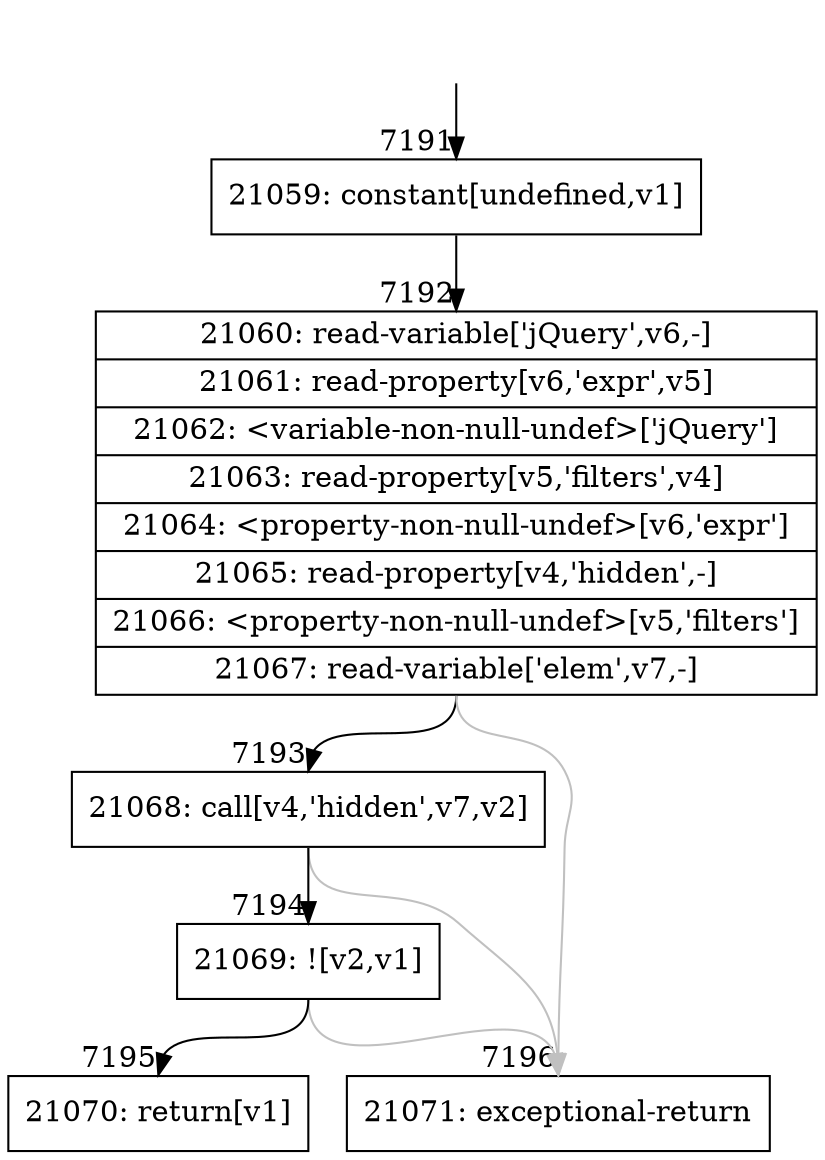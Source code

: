 digraph {
rankdir="TD"
BB_entry450[shape=none,label=""];
BB_entry450 -> BB7191 [tailport=s, headport=n, headlabel="    7191"]
BB7191 [shape=record label="{21059: constant[undefined,v1]}" ] 
BB7191 -> BB7192 [tailport=s, headport=n, headlabel="      7192"]
BB7192 [shape=record label="{21060: read-variable['jQuery',v6,-]|21061: read-property[v6,'expr',v5]|21062: \<variable-non-null-undef\>['jQuery']|21063: read-property[v5,'filters',v4]|21064: \<property-non-null-undef\>[v6,'expr']|21065: read-property[v4,'hidden',-]|21066: \<property-non-null-undef\>[v5,'filters']|21067: read-variable['elem',v7,-]}" ] 
BB7192 -> BB7193 [tailport=s, headport=n, headlabel="      7193"]
BB7192 -> BB7196 [tailport=s, headport=n, color=gray, headlabel="      7196"]
BB7193 [shape=record label="{21068: call[v4,'hidden',v7,v2]}" ] 
BB7193 -> BB7194 [tailport=s, headport=n, headlabel="      7194"]
BB7193 -> BB7196 [tailport=s, headport=n, color=gray]
BB7194 [shape=record label="{21069: ![v2,v1]}" ] 
BB7194 -> BB7195 [tailport=s, headport=n, headlabel="      7195"]
BB7194 -> BB7196 [tailport=s, headport=n, color=gray]
BB7195 [shape=record label="{21070: return[v1]}" ] 
BB7196 [shape=record label="{21071: exceptional-return}" ] 
}
